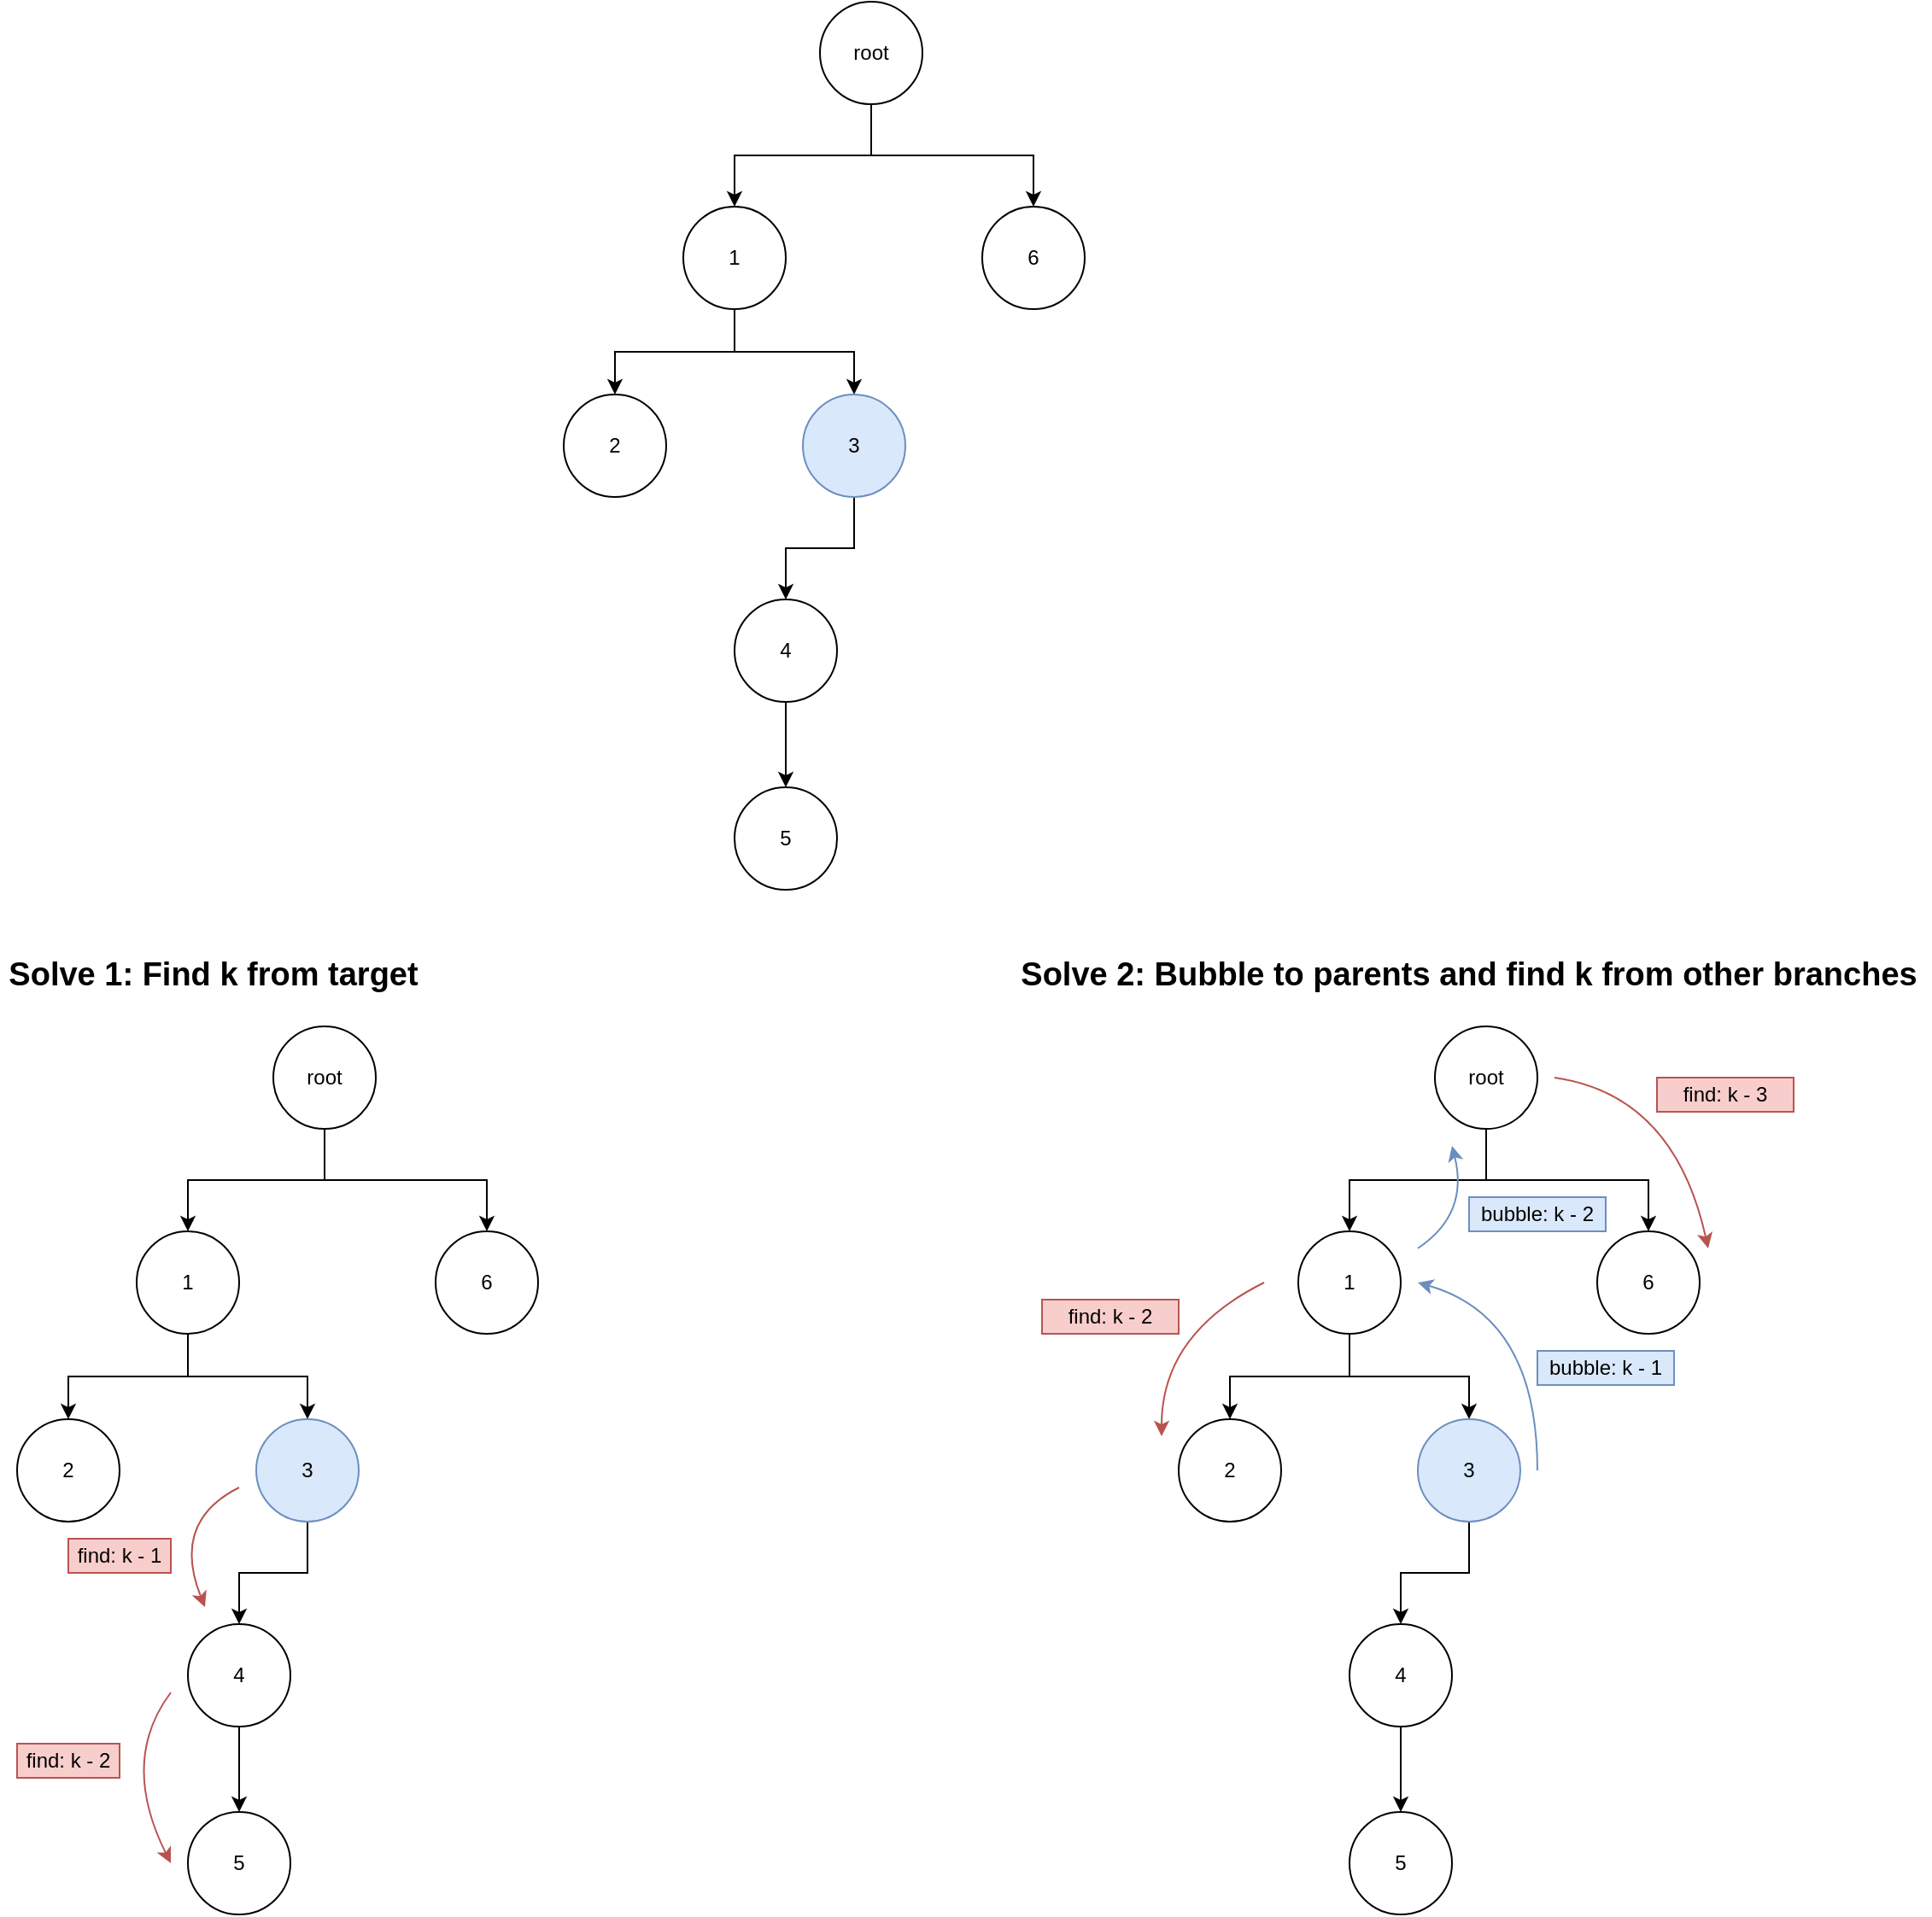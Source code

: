 <mxfile version="13.0.1" type="device"><diagram id="jzuRjMjHLqB89hxKOaxr" name="Page-1"><mxGraphModel dx="2184" dy="1966" grid="1" gridSize="10" guides="1" tooltips="1" connect="1" arrows="1" fold="1" page="1" pageScale="1" pageWidth="850" pageHeight="1100" math="0" shadow="0"><root><mxCell id="0"/><mxCell id="1" parent="0"/><mxCell id="H8cPzS6TmC8G08cgJC3_-7" style="edgeStyle=orthogonalEdgeStyle;rounded=0;orthogonalLoop=1;jettySize=auto;html=1;exitX=0.5;exitY=1;exitDx=0;exitDy=0;entryX=0.5;entryY=0;entryDx=0;entryDy=0;" edge="1" parent="1" source="H8cPzS6TmC8G08cgJC3_-1" target="H8cPzS6TmC8G08cgJC3_-2"><mxGeometry relative="1" as="geometry"/></mxCell><mxCell id="H8cPzS6TmC8G08cgJC3_-8" style="edgeStyle=orthogonalEdgeStyle;rounded=0;orthogonalLoop=1;jettySize=auto;html=1;exitX=0.5;exitY=1;exitDx=0;exitDy=0;entryX=0.5;entryY=0;entryDx=0;entryDy=0;" edge="1" parent="1" source="H8cPzS6TmC8G08cgJC3_-1" target="H8cPzS6TmC8G08cgJC3_-5"><mxGeometry relative="1" as="geometry"/></mxCell><mxCell id="H8cPzS6TmC8G08cgJC3_-1" value="root" style="ellipse;whiteSpace=wrap;html=1;aspect=fixed;" vertex="1" parent="1"><mxGeometry x="490" y="50" width="60" height="60" as="geometry"/></mxCell><mxCell id="H8cPzS6TmC8G08cgJC3_-9" style="edgeStyle=orthogonalEdgeStyle;rounded=0;orthogonalLoop=1;jettySize=auto;html=1;exitX=0.5;exitY=1;exitDx=0;exitDy=0;entryX=0.5;entryY=0;entryDx=0;entryDy=0;" edge="1" parent="1" source="H8cPzS6TmC8G08cgJC3_-2" target="H8cPzS6TmC8G08cgJC3_-3"><mxGeometry relative="1" as="geometry"/></mxCell><mxCell id="H8cPzS6TmC8G08cgJC3_-11" style="edgeStyle=orthogonalEdgeStyle;rounded=0;orthogonalLoop=1;jettySize=auto;html=1;exitX=0.5;exitY=1;exitDx=0;exitDy=0;entryX=0.5;entryY=0;entryDx=0;entryDy=0;" edge="1" parent="1" source="H8cPzS6TmC8G08cgJC3_-2" target="H8cPzS6TmC8G08cgJC3_-4"><mxGeometry relative="1" as="geometry"/></mxCell><mxCell id="H8cPzS6TmC8G08cgJC3_-2" value="1" style="ellipse;whiteSpace=wrap;html=1;aspect=fixed;" vertex="1" parent="1"><mxGeometry x="410" y="170" width="60" height="60" as="geometry"/></mxCell><mxCell id="H8cPzS6TmC8G08cgJC3_-3" value="2" style="ellipse;whiteSpace=wrap;html=1;aspect=fixed;" vertex="1" parent="1"><mxGeometry x="340" y="280" width="60" height="60" as="geometry"/></mxCell><mxCell id="H8cPzS6TmC8G08cgJC3_-13" style="edgeStyle=orthogonalEdgeStyle;rounded=0;orthogonalLoop=1;jettySize=auto;html=1;exitX=0.5;exitY=1;exitDx=0;exitDy=0;entryX=0.5;entryY=0;entryDx=0;entryDy=0;" edge="1" parent="1" source="H8cPzS6TmC8G08cgJC3_-4" target="H8cPzS6TmC8G08cgJC3_-12"><mxGeometry relative="1" as="geometry"/></mxCell><mxCell id="H8cPzS6TmC8G08cgJC3_-4" value="3" style="ellipse;whiteSpace=wrap;html=1;aspect=fixed;fillColor=#dae8fc;strokeColor=#6c8ebf;" vertex="1" parent="1"><mxGeometry x="480" y="280" width="60" height="60" as="geometry"/></mxCell><mxCell id="H8cPzS6TmC8G08cgJC3_-5" value="6" style="ellipse;whiteSpace=wrap;html=1;aspect=fixed;" vertex="1" parent="1"><mxGeometry x="585" y="170" width="60" height="60" as="geometry"/></mxCell><mxCell id="H8cPzS6TmC8G08cgJC3_-15" style="edgeStyle=orthogonalEdgeStyle;rounded=0;orthogonalLoop=1;jettySize=auto;html=1;exitX=0.5;exitY=1;exitDx=0;exitDy=0;entryX=0.5;entryY=0;entryDx=0;entryDy=0;" edge="1" parent="1" source="H8cPzS6TmC8G08cgJC3_-12" target="H8cPzS6TmC8G08cgJC3_-14"><mxGeometry relative="1" as="geometry"/></mxCell><mxCell id="H8cPzS6TmC8G08cgJC3_-12" value="4" style="ellipse;whiteSpace=wrap;html=1;aspect=fixed;" vertex="1" parent="1"><mxGeometry x="440" y="400" width="60" height="60" as="geometry"/></mxCell><mxCell id="H8cPzS6TmC8G08cgJC3_-14" value="5" style="ellipse;whiteSpace=wrap;html=1;aspect=fixed;" vertex="1" parent="1"><mxGeometry x="440" y="510" width="60" height="60" as="geometry"/></mxCell><mxCell id="H8cPzS6TmC8G08cgJC3_-29" style="edgeStyle=orthogonalEdgeStyle;rounded=0;orthogonalLoop=1;jettySize=auto;html=1;exitX=0.5;exitY=1;exitDx=0;exitDy=0;entryX=0.5;entryY=0;entryDx=0;entryDy=0;" edge="1" parent="1" source="H8cPzS6TmC8G08cgJC3_-31" target="H8cPzS6TmC8G08cgJC3_-34"><mxGeometry relative="1" as="geometry"/></mxCell><mxCell id="H8cPzS6TmC8G08cgJC3_-30" style="edgeStyle=orthogonalEdgeStyle;rounded=0;orthogonalLoop=1;jettySize=auto;html=1;exitX=0.5;exitY=1;exitDx=0;exitDy=0;entryX=0.5;entryY=0;entryDx=0;entryDy=0;" edge="1" parent="1" source="H8cPzS6TmC8G08cgJC3_-31" target="H8cPzS6TmC8G08cgJC3_-38"><mxGeometry relative="1" as="geometry"/></mxCell><mxCell id="H8cPzS6TmC8G08cgJC3_-31" value="root" style="ellipse;whiteSpace=wrap;html=1;aspect=fixed;" vertex="1" parent="1"><mxGeometry x="170" y="650" width="60" height="60" as="geometry"/></mxCell><mxCell id="H8cPzS6TmC8G08cgJC3_-32" style="edgeStyle=orthogonalEdgeStyle;rounded=0;orthogonalLoop=1;jettySize=auto;html=1;exitX=0.5;exitY=1;exitDx=0;exitDy=0;entryX=0.5;entryY=0;entryDx=0;entryDy=0;" edge="1" parent="1" source="H8cPzS6TmC8G08cgJC3_-34" target="H8cPzS6TmC8G08cgJC3_-35"><mxGeometry relative="1" as="geometry"/></mxCell><mxCell id="H8cPzS6TmC8G08cgJC3_-33" style="edgeStyle=orthogonalEdgeStyle;rounded=0;orthogonalLoop=1;jettySize=auto;html=1;exitX=0.5;exitY=1;exitDx=0;exitDy=0;entryX=0.5;entryY=0;entryDx=0;entryDy=0;" edge="1" parent="1" source="H8cPzS6TmC8G08cgJC3_-34" target="H8cPzS6TmC8G08cgJC3_-37"><mxGeometry relative="1" as="geometry"/></mxCell><mxCell id="H8cPzS6TmC8G08cgJC3_-34" value="1" style="ellipse;whiteSpace=wrap;html=1;aspect=fixed;" vertex="1" parent="1"><mxGeometry x="90" y="770" width="60" height="60" as="geometry"/></mxCell><mxCell id="H8cPzS6TmC8G08cgJC3_-35" value="2" style="ellipse;whiteSpace=wrap;html=1;aspect=fixed;" vertex="1" parent="1"><mxGeometry x="20" y="880" width="60" height="60" as="geometry"/></mxCell><mxCell id="H8cPzS6TmC8G08cgJC3_-36" style="edgeStyle=orthogonalEdgeStyle;rounded=0;orthogonalLoop=1;jettySize=auto;html=1;exitX=0.5;exitY=1;exitDx=0;exitDy=0;entryX=0.5;entryY=0;entryDx=0;entryDy=0;" edge="1" parent="1" source="H8cPzS6TmC8G08cgJC3_-37" target="H8cPzS6TmC8G08cgJC3_-40"><mxGeometry relative="1" as="geometry"/></mxCell><mxCell id="H8cPzS6TmC8G08cgJC3_-37" value="3" style="ellipse;whiteSpace=wrap;html=1;aspect=fixed;fillColor=#dae8fc;strokeColor=#6c8ebf;" vertex="1" parent="1"><mxGeometry x="160" y="880" width="60" height="60" as="geometry"/></mxCell><mxCell id="H8cPzS6TmC8G08cgJC3_-38" value="6" style="ellipse;whiteSpace=wrap;html=1;aspect=fixed;" vertex="1" parent="1"><mxGeometry x="265" y="770" width="60" height="60" as="geometry"/></mxCell><mxCell id="H8cPzS6TmC8G08cgJC3_-39" style="edgeStyle=orthogonalEdgeStyle;rounded=0;orthogonalLoop=1;jettySize=auto;html=1;exitX=0.5;exitY=1;exitDx=0;exitDy=0;entryX=0.5;entryY=0;entryDx=0;entryDy=0;" edge="1" parent="1" source="H8cPzS6TmC8G08cgJC3_-40" target="H8cPzS6TmC8G08cgJC3_-41"><mxGeometry relative="1" as="geometry"/></mxCell><mxCell id="H8cPzS6TmC8G08cgJC3_-40" value="4" style="ellipse;whiteSpace=wrap;html=1;aspect=fixed;" vertex="1" parent="1"><mxGeometry x="120" y="1000" width="60" height="60" as="geometry"/></mxCell><mxCell id="H8cPzS6TmC8G08cgJC3_-41" value="5" style="ellipse;whiteSpace=wrap;html=1;aspect=fixed;" vertex="1" parent="1"><mxGeometry x="120" y="1110" width="60" height="60" as="geometry"/></mxCell><mxCell id="H8cPzS6TmC8G08cgJC3_-43" value="" style="curved=1;endArrow=classic;html=1;strokeColor=#b85450;fillColor=#f8cecc;" edge="1" parent="1"><mxGeometry width="50" height="50" relative="1" as="geometry"><mxPoint x="150" y="920" as="sourcePoint"/><mxPoint x="130" y="990" as="targetPoint"/><Array as="points"><mxPoint x="110" y="940"/></Array></mxGeometry></mxCell><mxCell id="H8cPzS6TmC8G08cgJC3_-44" value="find: k - 1" style="text;html=1;strokeColor=#b85450;fillColor=#f8cecc;align=center;verticalAlign=middle;whiteSpace=wrap;rounded=0;" vertex="1" parent="1"><mxGeometry x="50" y="950" width="60" height="20" as="geometry"/></mxCell><mxCell id="H8cPzS6TmC8G08cgJC3_-45" value="Solve 1: Find k from target" style="text;html=1;strokeColor=none;fillColor=none;align=center;verticalAlign=middle;whiteSpace=wrap;rounded=0;fontStyle=1;fontSize=19;" vertex="1" parent="1"><mxGeometry x="10" y="610" width="250" height="20" as="geometry"/></mxCell><mxCell id="H8cPzS6TmC8G08cgJC3_-46" style="edgeStyle=orthogonalEdgeStyle;rounded=0;orthogonalLoop=1;jettySize=auto;html=1;exitX=0.5;exitY=1;exitDx=0;exitDy=0;entryX=0.5;entryY=0;entryDx=0;entryDy=0;" edge="1" parent="1" source="H8cPzS6TmC8G08cgJC3_-48" target="H8cPzS6TmC8G08cgJC3_-51"><mxGeometry relative="1" as="geometry"/></mxCell><mxCell id="H8cPzS6TmC8G08cgJC3_-47" style="edgeStyle=orthogonalEdgeStyle;rounded=0;orthogonalLoop=1;jettySize=auto;html=1;exitX=0.5;exitY=1;exitDx=0;exitDy=0;entryX=0.5;entryY=0;entryDx=0;entryDy=0;" edge="1" parent="1" source="H8cPzS6TmC8G08cgJC3_-48" target="H8cPzS6TmC8G08cgJC3_-55"><mxGeometry relative="1" as="geometry"/></mxCell><mxCell id="H8cPzS6TmC8G08cgJC3_-48" value="root" style="ellipse;whiteSpace=wrap;html=1;aspect=fixed;" vertex="1" parent="1"><mxGeometry x="850" y="650" width="60" height="60" as="geometry"/></mxCell><mxCell id="H8cPzS6TmC8G08cgJC3_-49" style="edgeStyle=orthogonalEdgeStyle;rounded=0;orthogonalLoop=1;jettySize=auto;html=1;exitX=0.5;exitY=1;exitDx=0;exitDy=0;entryX=0.5;entryY=0;entryDx=0;entryDy=0;" edge="1" parent="1" source="H8cPzS6TmC8G08cgJC3_-51" target="H8cPzS6TmC8G08cgJC3_-52"><mxGeometry relative="1" as="geometry"/></mxCell><mxCell id="H8cPzS6TmC8G08cgJC3_-50" style="edgeStyle=orthogonalEdgeStyle;rounded=0;orthogonalLoop=1;jettySize=auto;html=1;exitX=0.5;exitY=1;exitDx=0;exitDy=0;entryX=0.5;entryY=0;entryDx=0;entryDy=0;" edge="1" parent="1" source="H8cPzS6TmC8G08cgJC3_-51" target="H8cPzS6TmC8G08cgJC3_-54"><mxGeometry relative="1" as="geometry"/></mxCell><mxCell id="H8cPzS6TmC8G08cgJC3_-51" value="1" style="ellipse;whiteSpace=wrap;html=1;aspect=fixed;" vertex="1" parent="1"><mxGeometry x="770" y="770" width="60" height="60" as="geometry"/></mxCell><mxCell id="H8cPzS6TmC8G08cgJC3_-52" value="2" style="ellipse;whiteSpace=wrap;html=1;aspect=fixed;" vertex="1" parent="1"><mxGeometry x="700" y="880" width="60" height="60" as="geometry"/></mxCell><mxCell id="H8cPzS6TmC8G08cgJC3_-53" style="edgeStyle=orthogonalEdgeStyle;rounded=0;orthogonalLoop=1;jettySize=auto;html=1;exitX=0.5;exitY=1;exitDx=0;exitDy=0;entryX=0.5;entryY=0;entryDx=0;entryDy=0;" edge="1" parent="1" source="H8cPzS6TmC8G08cgJC3_-54" target="H8cPzS6TmC8G08cgJC3_-57"><mxGeometry relative="1" as="geometry"/></mxCell><mxCell id="H8cPzS6TmC8G08cgJC3_-54" value="3" style="ellipse;whiteSpace=wrap;html=1;aspect=fixed;fillColor=#dae8fc;strokeColor=#6c8ebf;" vertex="1" parent="1"><mxGeometry x="840" y="880" width="60" height="60" as="geometry"/></mxCell><mxCell id="H8cPzS6TmC8G08cgJC3_-55" value="6" style="ellipse;whiteSpace=wrap;html=1;aspect=fixed;" vertex="1" parent="1"><mxGeometry x="945" y="770" width="60" height="60" as="geometry"/></mxCell><mxCell id="H8cPzS6TmC8G08cgJC3_-56" style="edgeStyle=orthogonalEdgeStyle;rounded=0;orthogonalLoop=1;jettySize=auto;html=1;exitX=0.5;exitY=1;exitDx=0;exitDy=0;entryX=0.5;entryY=0;entryDx=0;entryDy=0;" edge="1" parent="1" source="H8cPzS6TmC8G08cgJC3_-57" target="H8cPzS6TmC8G08cgJC3_-58"><mxGeometry relative="1" as="geometry"/></mxCell><mxCell id="H8cPzS6TmC8G08cgJC3_-57" value="4" style="ellipse;whiteSpace=wrap;html=1;aspect=fixed;" vertex="1" parent="1"><mxGeometry x="800" y="1000" width="60" height="60" as="geometry"/></mxCell><mxCell id="H8cPzS6TmC8G08cgJC3_-58" value="5" style="ellipse;whiteSpace=wrap;html=1;aspect=fixed;" vertex="1" parent="1"><mxGeometry x="800" y="1110" width="60" height="60" as="geometry"/></mxCell><mxCell id="H8cPzS6TmC8G08cgJC3_-59" value="" style="curved=1;endArrow=classic;html=1;strokeColor=#6c8ebf;fillColor=#dae8fc;" edge="1" parent="1"><mxGeometry width="50" height="50" relative="1" as="geometry"><mxPoint x="910" y="910" as="sourcePoint"/><mxPoint x="840" y="800" as="targetPoint"/><Array as="points"><mxPoint x="910" y="820"/></Array></mxGeometry></mxCell><mxCell id="H8cPzS6TmC8G08cgJC3_-60" value="bubble: k - 1" style="text;html=1;strokeColor=#6c8ebf;fillColor=#dae8fc;align=center;verticalAlign=middle;whiteSpace=wrap;rounded=0;" vertex="1" parent="1"><mxGeometry x="910" y="840" width="80" height="20" as="geometry"/></mxCell><mxCell id="H8cPzS6TmC8G08cgJC3_-61" value="Solve 2: Bubble to parents and find k from other branches" style="text;html=1;strokeColor=none;fillColor=none;align=center;verticalAlign=middle;whiteSpace=wrap;rounded=0;fontStyle=1;fontSize=19;" vertex="1" parent="1"><mxGeometry x="600" y="610" width="540" height="20" as="geometry"/></mxCell><mxCell id="H8cPzS6TmC8G08cgJC3_-62" value="" style="curved=1;endArrow=classic;html=1;strokeColor=#6c8ebf;fillColor=#dae8fc;" edge="1" parent="1"><mxGeometry width="50" height="50" relative="1" as="geometry"><mxPoint x="840" y="780" as="sourcePoint"/><mxPoint x="860" y="720" as="targetPoint"/><Array as="points"><mxPoint x="870" y="760"/></Array></mxGeometry></mxCell><mxCell id="H8cPzS6TmC8G08cgJC3_-63" value="bubble: k - 2" style="text;html=1;strokeColor=#6c8ebf;fillColor=#dae8fc;align=center;verticalAlign=middle;whiteSpace=wrap;rounded=0;" vertex="1" parent="1"><mxGeometry x="870" y="750" width="80" height="20" as="geometry"/></mxCell><mxCell id="H8cPzS6TmC8G08cgJC3_-64" value="" style="curved=1;endArrow=classic;html=1;strokeColor=#b85450;fillColor=#f8cecc;" edge="1" parent="1"><mxGeometry width="50" height="50" relative="1" as="geometry"><mxPoint x="750" y="800" as="sourcePoint"/><mxPoint x="690" y="890" as="targetPoint"/><Array as="points"><mxPoint x="690" y="830"/></Array></mxGeometry></mxCell><mxCell id="H8cPzS6TmC8G08cgJC3_-65" value="find: k - 2" style="text;html=1;strokeColor=#b85450;fillColor=#f8cecc;align=center;verticalAlign=middle;whiteSpace=wrap;rounded=0;" vertex="1" parent="1"><mxGeometry x="620" y="810" width="80" height="20" as="geometry"/></mxCell><mxCell id="H8cPzS6TmC8G08cgJC3_-66" value="" style="curved=1;endArrow=classic;html=1;strokeColor=#b85450;fillColor=#f8cecc;" edge="1" parent="1"><mxGeometry width="50" height="50" relative="1" as="geometry"><mxPoint x="920" y="680" as="sourcePoint"/><mxPoint x="1010" y="780" as="targetPoint"/><Array as="points"><mxPoint x="990" y="690"/></Array></mxGeometry></mxCell><mxCell id="H8cPzS6TmC8G08cgJC3_-67" value="find: k - 3" style="text;html=1;strokeColor=#b85450;fillColor=#f8cecc;align=center;verticalAlign=middle;whiteSpace=wrap;rounded=0;" vertex="1" parent="1"><mxGeometry x="980" y="680" width="80" height="20" as="geometry"/></mxCell><mxCell id="H8cPzS6TmC8G08cgJC3_-68" value="" style="curved=1;endArrow=classic;html=1;strokeColor=#b85450;fillColor=#f8cecc;" edge="1" parent="1"><mxGeometry width="50" height="50" relative="1" as="geometry"><mxPoint x="110" y="1040" as="sourcePoint"/><mxPoint x="110" y="1140" as="targetPoint"/><Array as="points"><mxPoint x="80" y="1080"/></Array></mxGeometry></mxCell><mxCell id="H8cPzS6TmC8G08cgJC3_-69" value="find: k - 2" style="text;html=1;strokeColor=#b85450;fillColor=#f8cecc;align=center;verticalAlign=middle;whiteSpace=wrap;rounded=0;" vertex="1" parent="1"><mxGeometry x="20" y="1070" width="60" height="20" as="geometry"/></mxCell></root></mxGraphModel></diagram></mxfile>